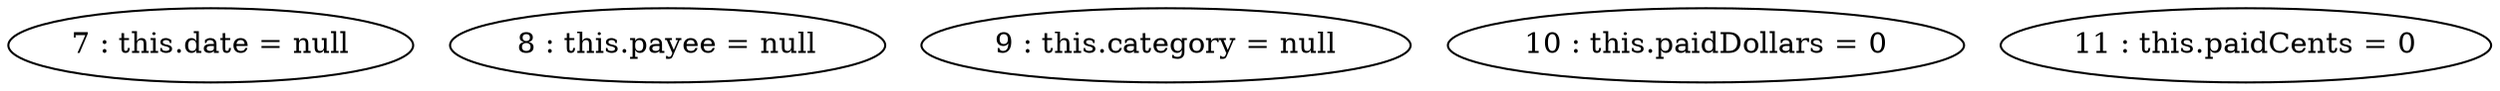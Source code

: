 digraph G {
"7 : this.date = null"
"8 : this.payee = null"
"9 : this.category = null"
"10 : this.paidDollars = 0"
"11 : this.paidCents = 0"
}